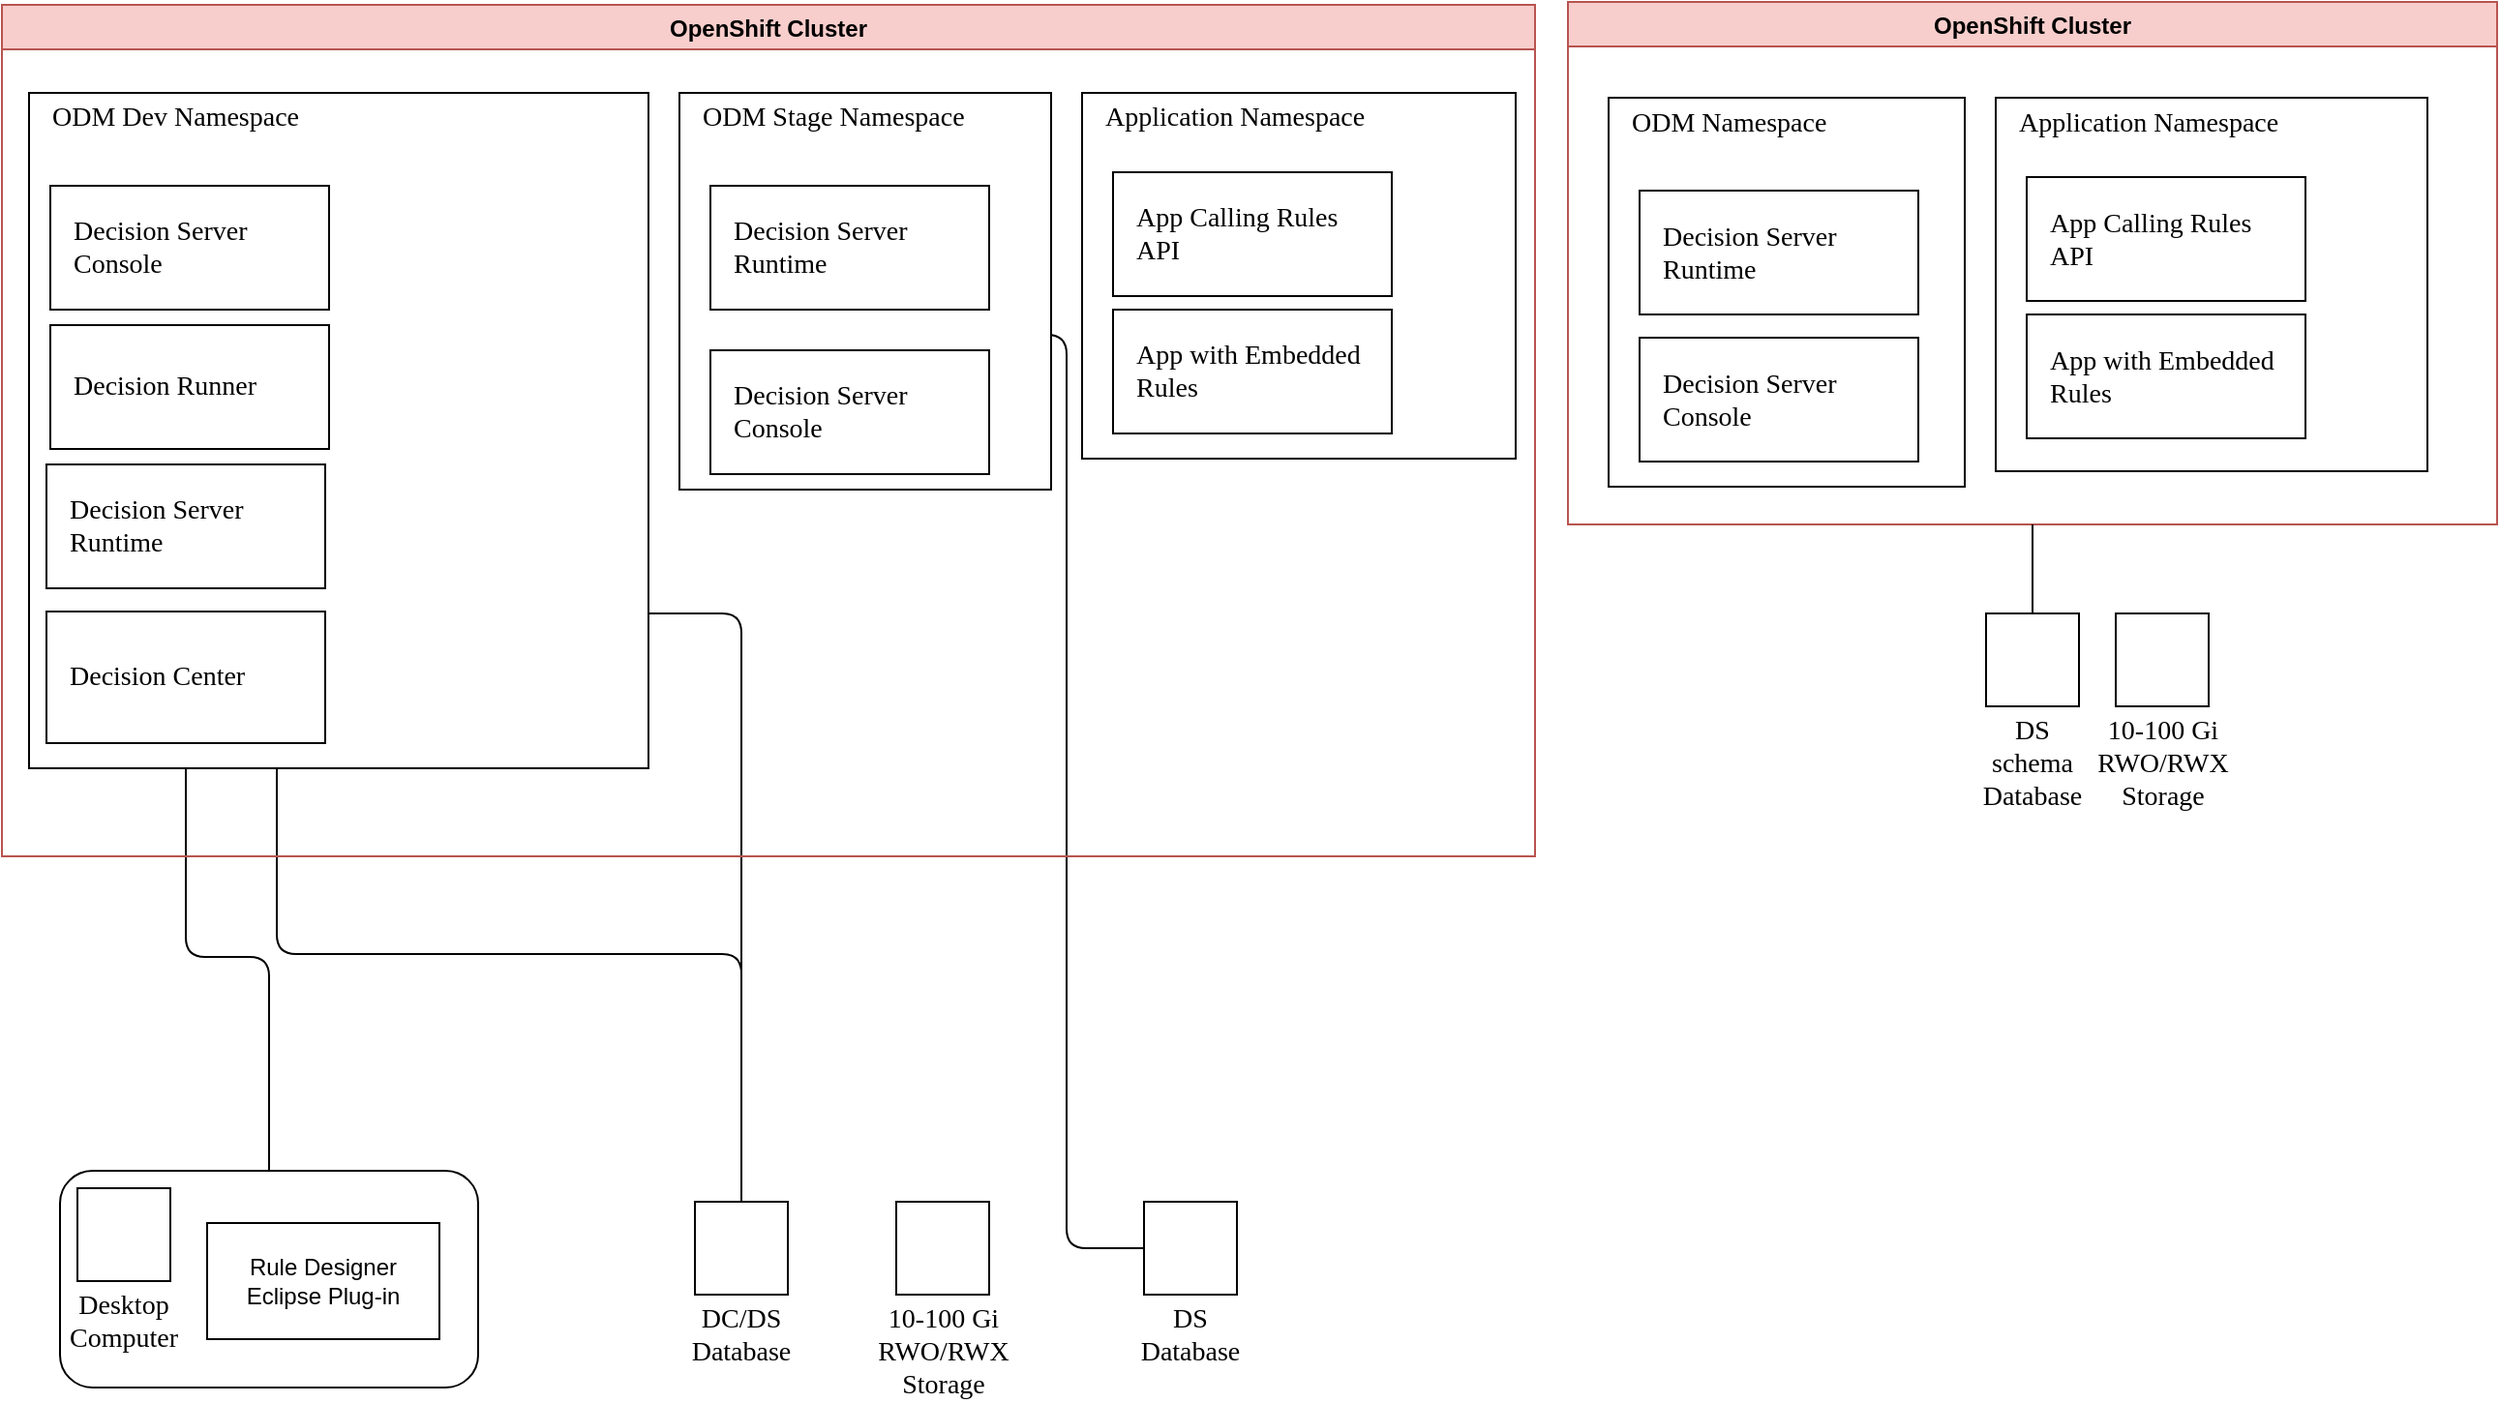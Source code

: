 <mxfile version="24.7.5">
  <diagram name="Page-1" id="M4YgoTY15QKWMWH-Roia">
    <mxGraphModel dx="1974" dy="783" grid="1" gridSize="10" guides="1" tooltips="1" connect="1" arrows="1" fold="1" page="1" pageScale="1" pageWidth="827" pageHeight="1169" math="0" shadow="0">
      <root>
        <mxCell id="0" />
        <mxCell id="1" parent="0" />
        <UserObject placeholders="1" label="10-100 Gi RWO/RWX Storage" Icon-Name="block-storage--alt" id="aR7TopPvcfakPVd7oC1--1">
          <mxCell style="shape=mxgraph.ibm2mondrian.base;shapeType=ln;shapeLayout=collapsed;colorFamily=cyan;colorBackground=noColor:noColor;html=1;whiteSpace=wrap;metaEdit=1;strokeWidth=1;collapsible=0;recursiveResize=0;expand=0;fontFamily=IBM Plex Sans;fontColor=#000000;fontSize=14;image=;verticalAlign=top;align=center;spacing=0;spacingLeft=0;spacingRight=0;spacingTop=0;spacingBottom=0;verticalLabelPosition=bottom;labelPosition=center;positionText=bottom;container=1;labelWidth=71;" vertex="1" parent="1">
            <mxGeometry x="480" y="640" width="48" height="48" as="geometry" />
          </mxCell>
        </UserObject>
        <mxCell id="aR7TopPvcfakPVd7oC1--2" value="" style="rounded=1;whiteSpace=wrap;html=1;" vertex="1" parent="1">
          <mxGeometry x="48" y="624" width="216" height="112" as="geometry" />
        </mxCell>
        <UserObject placeholders="1" label="Desktop Computer" Icon-Name="screen" id="aR7TopPvcfakPVd7oC1--3">
          <mxCell style="shape=mxgraph.ibm2mondrian.base;shapeType=pn;shapeLayout=collapsed;colorFamily=magenta;colorBackground=noColor:noColor;html=1;whiteSpace=wrap;metaEdit=1;strokeWidth=1;collapsible=0;recursiveResize=0;expand=0;fontFamily=IBM Plex Sans;fontColor=#000000;fontSize=14;image=;verticalAlign=top;align=center;spacing=0;spacingLeft=0;spacingRight=0;spacingTop=0;spacingBottom=0;verticalLabelPosition=bottom;labelPosition=center;positionText=bottom;container=1" vertex="1" parent="1">
            <mxGeometry x="57" y="633" width="48" height="48" as="geometry" />
          </mxCell>
        </UserObject>
        <mxCell id="aR7TopPvcfakPVd7oC1--4" value="Rule Designer Eclipse Plug-in" style="rounded=0;whiteSpace=wrap;html=1;" vertex="1" parent="1">
          <mxGeometry x="124" y="651" width="120" height="60" as="geometry" />
        </mxCell>
        <UserObject placeholders="1" label="10-100 Gi RWO/RWX Storage" Icon-Name="block-storage--alt" _id="userobject_36gLu0jZ1a0" id="aR7TopPvcfakPVd7oC1--5">
          <mxCell style="shape=mxgraph.ibm2mondrian.base;shapeType=ln;shapeLayout=collapsed;colorFamily=cyan;colorBackground=noColor:noColor;html=1;whiteSpace=wrap;metaEdit=1;strokeWidth=1;collapsible=0;recursiveResize=0;expand=0;fontFamily=IBM Plex Sans;fontColor=#000000;fontSize=14;image=;verticalAlign=top;align=center;spacing=0;spacingLeft=0;spacingRight=0;spacingTop=0;spacingBottom=0;verticalLabelPosition=bottom;labelPosition=center;positionText=bottom;container=1;labelWidth=71;" vertex="1" parent="1">
            <mxGeometry x="1110" y="336" width="48" height="48" as="geometry" />
          </mxCell>
        </UserObject>
        <mxCell id="aR7TopPvcfakPVd7oC1--6" style="edgeStyle=orthogonalEdgeStyle;rounded=1;html=1;jumpStyle=arc;jumpSize=8;entryX=0.5;entryY=1;entryPerimeter=0;jettySize=auto;orthogonalLoop=1;entryDx=0;entryDy=0;endArrow=none;endFill=0;" edge="1" parent="1" source="aR7TopPvcfakPVd7oC1--2" target="aR7TopPvcfakPVd7oC1--16">
          <mxGeometry relative="1" as="geometry" />
        </mxCell>
        <UserObject placeholders="1" label="DC/DS Database" Icon-Name="data--base" id="aR7TopPvcfakPVd7oC1--7">
          <mxCell style="shape=mxgraph.ibm2mondrian.base;shapeType=ln;shapeLayout=collapsed;colorFamily=cyan;colorBackground=noColor:noColor;html=1;whiteSpace=wrap;metaEdit=1;strokeWidth=1;collapsible=0;recursiveResize=0;expand=0;fontFamily=IBM Plex Sans;fontColor=#000000;fontSize=14;image=;verticalAlign=top;align=center;spacing=0;spacingLeft=0;spacingRight=0;spacingTop=0;spacingBottom=0;verticalLabelPosition=bottom;labelPosition=center;positionText=bottom;container=1" vertex="1" parent="1">
            <mxGeometry x="376" y="640" width="48" height="48" as="geometry" />
          </mxCell>
        </UserObject>
        <UserObject placeholders="1" label="DS schema Database" Icon-Name="data--base" _id="userobject_36h0aT39iPe" id="aR7TopPvcfakPVd7oC1--8">
          <mxCell style="shape=mxgraph.ibm2mondrian.base;shapeType=ln;shapeLayout=collapsed;colorFamily=cyan;colorBackground=noColor:noColor;html=1;whiteSpace=wrap;metaEdit=1;strokeWidth=1;collapsible=0;recursiveResize=0;expand=0;fontFamily=IBM Plex Sans;fontColor=#000000;fontSize=14;image=;verticalAlign=top;align=center;spacing=0;spacingLeft=0;spacingRight=0;spacingTop=0;spacingBottom=0;verticalLabelPosition=bottom;labelPosition=center;positionText=bottom;container=1" vertex="1" parent="1">
            <mxGeometry x="1043" y="336" width="48" height="48" as="geometry" />
          </mxCell>
        </UserObject>
        <mxCell id="aR7TopPvcfakPVd7oC1--9" style="edgeStyle=orthogonalEdgeStyle;rounded=1;orthogonalLoop=1;jettySize=auto;html=1;jumpStyle=arc;jumpSize=8;endArrow=none;endFill=0;" edge="1" parent="1" source="aR7TopPvcfakPVd7oC1--7" target="aR7TopPvcfakPVd7oC1--16">
          <mxGeometry relative="1" as="geometry">
            <Array as="points">
              <mxPoint x="400" y="512" />
              <mxPoint x="160" y="512" />
            </Array>
          </mxGeometry>
        </mxCell>
        <mxCell id="aR7TopPvcfakPVd7oC1--10" style="edgeStyle=orthogonalEdgeStyle;rounded=1;orthogonalLoop=1;jettySize=auto;html=1;jumpStyle=arc;jumpSize=8;" edge="1" parent="1" source="aR7TopPvcfakPVd7oC1--7" target="aR7TopPvcfakPVd7oC1--17">
          <mxGeometry relative="1" as="geometry">
            <Array as="points">
              <mxPoint x="400" y="336" />
            </Array>
          </mxGeometry>
        </mxCell>
        <UserObject placeholders="1" label="DS Database" Icon-Name="data--base" _id="userobject_36tToe7MxoT" id="aR7TopPvcfakPVd7oC1--11">
          <mxCell style="shape=mxgraph.ibm2mondrian.base;shapeType=ln;shapeLayout=collapsed;colorFamily=cyan;colorBackground=noColor:noColor;html=1;whiteSpace=wrap;metaEdit=1;strokeWidth=1;collapsible=0;recursiveResize=0;expand=0;fontFamily=IBM Plex Sans;fontColor=#000000;fontSize=14;image=;verticalAlign=top;align=center;spacing=0;spacingLeft=0;spacingRight=0;spacingTop=0;spacingBottom=0;verticalLabelPosition=bottom;labelPosition=center;positionText=bottom;container=1" vertex="1" parent="1">
            <mxGeometry x="608" y="640" width="48" height="48" as="geometry" />
          </mxCell>
        </UserObject>
        <mxCell id="aR7TopPvcfakPVd7oC1--12" style="edgeStyle=orthogonalEdgeStyle;rounded=1;orthogonalLoop=1;jettySize=auto;html=1;jumpStyle=arc;jumpSize=8;endArrow=none;endFill=0;" edge="1" parent="1" source="aR7TopPvcfakPVd7oC1--11" target="aR7TopPvcfakPVd7oC1--21">
          <mxGeometry relative="1" as="geometry">
            <Array as="points">
              <mxPoint x="568" y="664" />
              <mxPoint x="568" y="192" />
              <mxPoint x="456" y="192" />
            </Array>
          </mxGeometry>
        </mxCell>
        <mxCell id="6rPzxg4Oxo8IYq2GnVGq-2" value="" style="group" vertex="1" connectable="0" parent="1">
          <mxGeometry x="18" y="21.5" width="792" height="440" as="geometry" />
        </mxCell>
        <mxCell id="6rPzxg4Oxo8IYq2GnVGq-3" value="" style="group" vertex="1" connectable="0" parent="6rPzxg4Oxo8IYq2GnVGq-2">
          <mxGeometry width="792" height="440" as="geometry" />
        </mxCell>
        <mxCell id="6rPzxg4Oxo8IYq2GnVGq-4" value="" style="group" vertex="1" connectable="0" parent="6rPzxg4Oxo8IYq2GnVGq-3">
          <mxGeometry width="792" height="440" as="geometry" />
        </mxCell>
        <mxCell id="ES-SXSXUFpJiXhXguehX-1" value="OpenShift Cluster" style="swimlane;fillColor=#f8cecc;strokeColor=#b85450;movable=1;resizable=1;rotatable=1;deletable=1;editable=1;locked=0;connectable=1;" vertex="1" parent="6rPzxg4Oxo8IYq2GnVGq-4">
          <mxGeometry width="792" height="440" as="geometry">
            <mxRectangle width="140" height="30" as="alternateBounds" />
          </mxGeometry>
        </mxCell>
        <mxCell id="6rPzxg4Oxo8IYq2GnVGq-1" value="" style="group" vertex="1" connectable="0" parent="6rPzxg4Oxo8IYq2GnVGq-4">
          <mxGeometry x="14" y="45.5" width="768" height="349" as="geometry" />
        </mxCell>
        <UserObject placeholders="1" label="ODM Dev Namespace" Icon-Name="border--none" id="aR7TopPvcfakPVd7oC1--15">
          <mxCell style="shape=mxgraph.ibm2mondrian.base;shapeType=lg;shapeLayout=expanded;colorFamily=green;colorBackground=noColor:noColor;html=1;whiteSpace=wrap;metaEdit=1;strokeWidth=1;collapsible=0;recursiveResize=0;expand=0;fontFamily=IBM Plex Sans;fontColor=#000000;fontSize=14;image=;verticalAlign=top;align=left;spacing=0;spacingLeft=12;spacingRight=16;spacingTop=0;spacingBottom=0;container=1" vertex="1" parent="6rPzxg4Oxo8IYq2GnVGq-1">
            <mxGeometry width="320" height="349" as="geometry" />
          </mxCell>
        </UserObject>
        <UserObject placeholders="1" label="Decision Center" Icon-Name="cube" id="aR7TopPvcfakPVd7oC1--16">
          <mxCell style="shape=mxgraph.ibm2mondrian.base;shapeType=lg;shapeLayout=expanded;colorFamily=green;colorBackground=noColor:noColor;html=1;whiteSpace=wrap;metaEdit=1;strokeWidth=1;collapsible=0;recursiveResize=0;expand=0;fontFamily=IBM Plex Sans;fontColor=#000000;fontSize=14;image=;verticalAlign=middle;align=left;spacing=0;spacingLeft=12;spacingRight=16;spacingTop=0;spacingBottom=0;container=1" vertex="1" parent="aR7TopPvcfakPVd7oC1--15">
            <mxGeometry x="9" y="268" width="144" height="68" as="geometry" />
          </mxCell>
        </UserObject>
        <UserObject placeholders="1" label="Decision Server Runtime" Icon-Name="cube" _id="userobject_32UdcglKTdE" id="aR7TopPvcfakPVd7oC1--17">
          <mxCell style="shape=mxgraph.ibm2mondrian.base;shapeType=lg;shapeLayout=expanded;colorFamily=green;colorBackground=noColor:noColor;html=1;whiteSpace=wrap;metaEdit=1;strokeWidth=1;collapsible=0;recursiveResize=0;expand=0;fontFamily=IBM Plex Sans;fontColor=#000000;fontSize=14;image=;verticalAlign=middle;align=left;spacing=0;spacingLeft=12;spacingRight=16;spacingTop=0;spacingBottom=0;container=1" vertex="1" parent="aR7TopPvcfakPVd7oC1--15">
            <mxGeometry x="9" y="192" width="144" height="64" as="geometry" />
          </mxCell>
        </UserObject>
        <UserObject placeholders="1" label="Decision Runner" Icon-Name="cube" _id="userobject_3665TlVw5yO" id="aR7TopPvcfakPVd7oC1--18">
          <mxCell style="shape=mxgraph.ibm2mondrian.base;shapeType=lg;shapeLayout=expanded;colorFamily=green;colorBackground=noColor:noColor;html=1;whiteSpace=wrap;metaEdit=1;strokeWidth=1;collapsible=0;recursiveResize=0;expand=0;fontFamily=IBM Plex Sans;fontColor=#000000;fontSize=14;image=;verticalAlign=middle;align=left;spacing=0;spacingLeft=12;spacingRight=16;spacingTop=0;spacingBottom=0;container=1" vertex="1" parent="aR7TopPvcfakPVd7oC1--15">
            <mxGeometry x="11" y="120" width="144" height="64" as="geometry" />
          </mxCell>
        </UserObject>
        <UserObject placeholders="1" label="Decision Server Console" Icon-Name="cube" _id="userobject_36gLhacHONI" id="aR7TopPvcfakPVd7oC1--19">
          <mxCell style="shape=mxgraph.ibm2mondrian.base;shapeType=lg;shapeLayout=expanded;colorFamily=green;colorBackground=noColor:noColor;html=1;whiteSpace=wrap;metaEdit=1;strokeWidth=1;collapsible=0;recursiveResize=0;expand=0;fontFamily=IBM Plex Sans;fontColor=#000000;fontSize=14;image=;verticalAlign=middle;align=left;spacing=0;spacingLeft=12;spacingRight=16;spacingTop=0;spacingBottom=0;container=1" vertex="1" parent="aR7TopPvcfakPVd7oC1--15">
            <mxGeometry x="11" y="48" width="144" height="64" as="geometry" />
          </mxCell>
        </UserObject>
        <UserObject placeholders="1" label="ODM Stage Namespace" Icon-Name="border--none" _id="userobject_36LwldoxJTy" id="aR7TopPvcfakPVd7oC1--20">
          <mxCell style="shape=mxgraph.ibm2mondrian.base;shapeType=lg;shapeLayout=expanded;colorFamily=green;colorBackground=noColor:noColor;html=1;whiteSpace=wrap;metaEdit=1;strokeWidth=1;collapsible=0;recursiveResize=0;expand=0;fontFamily=IBM Plex Sans;fontColor=#000000;fontSize=14;image=;verticalAlign=top;align=left;spacing=0;spacingLeft=12;spacingRight=16;spacingTop=0;spacingBottom=0;container=1" vertex="1" parent="6rPzxg4Oxo8IYq2GnVGq-1">
            <mxGeometry x="336" width="192" height="205" as="geometry" />
          </mxCell>
        </UserObject>
        <UserObject placeholders="1" label="Decision Server Runtime" Icon-Name="cube" _id="userobject_36LwldpqGJx" id="aR7TopPvcfakPVd7oC1--21">
          <mxCell style="shape=mxgraph.ibm2mondrian.base;shapeType=lg;shapeLayout=expanded;colorFamily=green;colorBackground=noColor:noColor;html=1;whiteSpace=wrap;metaEdit=1;strokeWidth=1;collapsible=0;recursiveResize=0;expand=0;fontFamily=IBM Plex Sans;fontColor=#000000;fontSize=14;image=;verticalAlign=middle;align=left;spacing=0;spacingLeft=12;spacingRight=16;spacingTop=0;spacingBottom=0;container=1" vertex="1" parent="aR7TopPvcfakPVd7oC1--20">
            <mxGeometry x="16" y="48" width="144" height="64" as="geometry" />
          </mxCell>
        </UserObject>
        <UserObject placeholders="1" label="Decision Server Console" Icon-Name="cube" _id="userobject_36Lwldpt7G8" id="aR7TopPvcfakPVd7oC1--22">
          <mxCell style="shape=mxgraph.ibm2mondrian.base;shapeType=lg;shapeLayout=expanded;colorFamily=green;colorBackground=noColor:noColor;html=1;whiteSpace=wrap;metaEdit=1;strokeWidth=1;collapsible=0;recursiveResize=0;expand=0;fontFamily=IBM Plex Sans;fontColor=#000000;fontSize=14;image=;verticalAlign=middle;align=left;spacing=0;spacingLeft=12;spacingRight=16;spacingTop=0;spacingBottom=0;container=1" vertex="1" parent="aR7TopPvcfakPVd7oC1--20">
            <mxGeometry x="16" y="133" width="144" height="64" as="geometry" />
          </mxCell>
        </UserObject>
        <UserObject placeholders="1" label="Application Namespace" Icon-Name="border--none" id="aR7TopPvcfakPVd7oC1--23">
          <mxCell style="shape=mxgraph.ibm2mondrian.base;shapeType=lg;shapeLayout=expanded;colorFamily=green;colorBackground=noColor:noColor;html=1;whiteSpace=wrap;metaEdit=1;strokeWidth=1;collapsible=0;recursiveResize=0;expand=0;fontFamily=IBM Plex Sans;fontColor=#000000;fontSize=14;image=;verticalAlign=top;align=left;spacing=0;spacingLeft=12;spacingRight=16;spacingTop=0;spacingBottom=0;container=1" vertex="1" parent="6rPzxg4Oxo8IYq2GnVGq-1">
            <mxGeometry x="544" width="224" height="189" as="geometry" />
          </mxCell>
        </UserObject>
        <UserObject placeholders="1" label="App with Embedded Rules" Icon-Name="cube" _id="userobject_364tx5ubr6u" id="aR7TopPvcfakPVd7oC1--24">
          <mxCell style="shape=mxgraph.ibm2mondrian.base;shapeType=lg;shapeLayout=expanded;colorFamily=green;colorBackground=noColor:noColor;html=1;whiteSpace=wrap;metaEdit=1;strokeWidth=1;collapsible=0;recursiveResize=0;expand=0;fontFamily=IBM Plex Sans;fontColor=#000000;fontSize=14;image=;verticalAlign=middle;align=left;spacing=0;spacingLeft=12;spacingRight=16;spacingTop=0;spacingBottom=0;container=1" vertex="1" parent="aR7TopPvcfakPVd7oC1--23">
            <mxGeometry x="16" y="112" width="144" height="64" as="geometry" />
          </mxCell>
        </UserObject>
        <UserObject placeholders="1" label="App Calling Rules API" Icon-Name="cube" _id="userobject_365ESUdfBAx" id="aR7TopPvcfakPVd7oC1--25">
          <mxCell style="shape=mxgraph.ibm2mondrian.base;shapeType=lg;shapeLayout=expanded;colorFamily=green;colorBackground=noColor:noColor;html=1;whiteSpace=wrap;metaEdit=1;strokeWidth=1;collapsible=0;recursiveResize=0;expand=0;fontFamily=IBM Plex Sans;fontColor=#000000;fontSize=14;image=;verticalAlign=middle;align=left;spacing=0;spacingLeft=12;spacingRight=16;spacingTop=0;spacingBottom=0;container=1" vertex="1" parent="aR7TopPvcfakPVd7oC1--23">
            <mxGeometry x="16" y="41" width="144" height="64" as="geometry" />
          </mxCell>
        </UserObject>
        <mxCell id="6rPzxg4Oxo8IYq2GnVGq-5" value="" style="group" vertex="1" connectable="0" parent="1">
          <mxGeometry x="820" y="20" width="480" height="270" as="geometry" />
        </mxCell>
        <UserObject placeholders="1" label="ODM Namespace" Icon-Name="border--none" _id="userobject_364sGXJ9f9r" id="aR7TopPvcfakPVd7oC1--27">
          <mxCell style="shape=mxgraph.ibm2mondrian.base;shapeType=lg;shapeLayout=expanded;colorFamily=green;colorBackground=noColor:noColor;html=1;whiteSpace=wrap;metaEdit=1;strokeWidth=1;collapsible=0;recursiveResize=0;expand=0;fontFamily=IBM Plex Sans;fontColor=#000000;fontSize=14;image=;verticalAlign=top;align=left;spacing=0;spacingLeft=12;spacingRight=16;spacingTop=0;spacingBottom=0;container=1" vertex="1" parent="6rPzxg4Oxo8IYq2GnVGq-5">
            <mxGeometry x="28" y="49.5" width="184" height="201" as="geometry" />
          </mxCell>
        </UserObject>
        <UserObject placeholders="1" label="Decision Server Runtime" Icon-Name="cube" _id="userobject_32UdcglKTdE" id="aR7TopPvcfakPVd7oC1--28">
          <mxCell style="shape=mxgraph.ibm2mondrian.base;shapeType=lg;shapeLayout=expanded;colorFamily=green;colorBackground=noColor:noColor;html=1;whiteSpace=wrap;metaEdit=1;strokeWidth=1;collapsible=0;recursiveResize=0;expand=0;fontFamily=IBM Plex Sans;fontColor=#000000;fontSize=14;image=;verticalAlign=middle;align=left;spacing=0;spacingLeft=12;spacingRight=16;spacingTop=0;spacingBottom=0;container=1" vertex="1" parent="aR7TopPvcfakPVd7oC1--27">
            <mxGeometry x="16" y="48" width="144" height="64" as="geometry" />
          </mxCell>
        </UserObject>
        <UserObject placeholders="1" label="Decision Server Console" Icon-Name="cube" _id="userobject_36gZwL3k1Lv" id="aR7TopPvcfakPVd7oC1--29">
          <mxCell style="shape=mxgraph.ibm2mondrian.base;shapeType=lg;shapeLayout=expanded;colorFamily=green;colorBackground=noColor:noColor;html=1;whiteSpace=wrap;metaEdit=1;strokeWidth=1;collapsible=0;recursiveResize=0;expand=0;fontFamily=IBM Plex Sans;fontColor=#000000;fontSize=14;image=;verticalAlign=middle;align=left;spacing=0;spacingLeft=12;spacingRight=16;spacingTop=0;spacingBottom=0;container=1" vertex="1" parent="aR7TopPvcfakPVd7oC1--27">
            <mxGeometry x="16" y="124" width="144" height="64" as="geometry" />
          </mxCell>
        </UserObject>
        <UserObject placeholders="1" label="Application Namespace" Icon-Name="border--none" id="aR7TopPvcfakPVd7oC1--30">
          <mxCell style="shape=mxgraph.ibm2mondrian.base;shapeType=lg;shapeLayout=expanded;colorFamily=green;colorBackground=noColor:noColor;html=1;whiteSpace=wrap;metaEdit=1;strokeWidth=1;collapsible=0;recursiveResize=0;expand=0;fontFamily=IBM Plex Sans;fontColor=#000000;fontSize=14;image=;verticalAlign=top;align=left;spacing=0;spacingLeft=12;spacingRight=16;spacingTop=0;spacingBottom=0;container=1" vertex="1" parent="6rPzxg4Oxo8IYq2GnVGq-5">
            <mxGeometry x="228" y="49.5" width="223" height="193" as="geometry" />
          </mxCell>
        </UserObject>
        <UserObject placeholders="1" label="App with Embedded Rules" Icon-Name="cube" _id="userobject_364tx5ubr6u" id="aR7TopPvcfakPVd7oC1--31">
          <mxCell style="shape=mxgraph.ibm2mondrian.base;shapeType=lg;shapeLayout=expanded;colorFamily=green;colorBackground=noColor:noColor;html=1;whiteSpace=wrap;metaEdit=1;strokeWidth=1;collapsible=0;recursiveResize=0;expand=0;fontFamily=IBM Plex Sans;fontColor=#000000;fontSize=14;image=;verticalAlign=middle;align=left;spacing=0;spacingLeft=12;spacingRight=16;spacingTop=0;spacingBottom=0;container=1" vertex="1" parent="aR7TopPvcfakPVd7oC1--30">
            <mxGeometry x="16" y="112" width="144" height="64" as="geometry" />
          </mxCell>
        </UserObject>
        <UserObject placeholders="1" label="App Calling Rules API" Icon-Name="cube" _id="userobject_365ESUdfBAx" id="aR7TopPvcfakPVd7oC1--32">
          <mxCell style="shape=mxgraph.ibm2mondrian.base;shapeType=lg;shapeLayout=expanded;colorFamily=green;colorBackground=noColor:noColor;html=1;whiteSpace=wrap;metaEdit=1;strokeWidth=1;collapsible=0;recursiveResize=0;expand=0;fontFamily=IBM Plex Sans;fontColor=#000000;fontSize=14;image=;verticalAlign=middle;align=left;spacing=0;spacingLeft=12;spacingRight=16;spacingTop=0;spacingBottom=0;container=1" vertex="1" parent="aR7TopPvcfakPVd7oC1--30">
            <mxGeometry x="16" y="41" width="144" height="64" as="geometry" />
          </mxCell>
        </UserObject>
        <mxCell id="ES-SXSXUFpJiXhXguehX-2" value="OpenShift Cluster" style="swimlane;fillColor=#f8cecc;strokeColor=#b85450;movable=1;resizable=1;rotatable=1;deletable=1;editable=1;locked=0;connectable=1;" vertex="1" parent="6rPzxg4Oxo8IYq2GnVGq-5">
          <mxGeometry x="7" width="480" height="270" as="geometry">
            <mxRectangle x="820" y="20" width="140" height="30" as="alternateBounds" />
          </mxGeometry>
        </mxCell>
        <mxCell id="6rPzxg4Oxo8IYq2GnVGq-9" value="" style="endArrow=none;html=1;rounded=0;exitX=0.5;exitY=0;exitDx=0;exitDy=0;entryX=0.5;entryY=1;entryDx=0;entryDy=0;" edge="1" parent="1" source="aR7TopPvcfakPVd7oC1--8" target="ES-SXSXUFpJiXhXguehX-2">
          <mxGeometry width="50" height="50" relative="1" as="geometry">
            <mxPoint x="890" y="320" as="sourcePoint" />
            <mxPoint x="940" y="270" as="targetPoint" />
          </mxGeometry>
        </mxCell>
      </root>
    </mxGraphModel>
  </diagram>
</mxfile>

